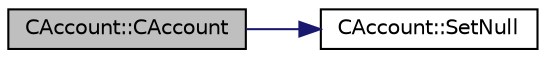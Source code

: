 digraph "CAccount::CAccount"
{
  edge [fontname="Helvetica",fontsize="10",labelfontname="Helvetica",labelfontsize="10"];
  node [fontname="Helvetica",fontsize="10",shape=record];
  rankdir="LR";
  Node0 [label="CAccount::CAccount",height=0.2,width=0.4,color="black", fillcolor="grey75", style="filled", fontcolor="black"];
  Node0 -> Node1 [color="midnightblue",fontsize="10",style="solid",fontname="Helvetica"];
  Node1 [label="CAccount::SetNull",height=0.2,width=0.4,color="black", fillcolor="white", style="filled",URL="$class_c_account.html#ac63a4127fd899a21a5916a86588e809a"];
}
